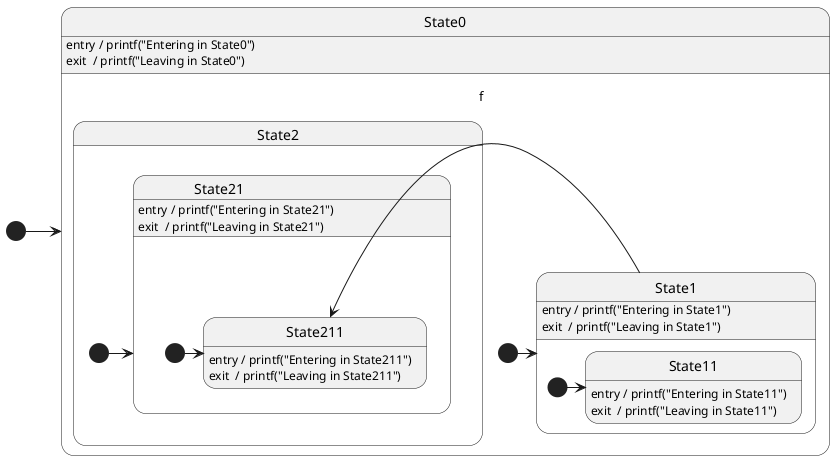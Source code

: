 @startuml

state State0 {
  state State1 {
    state State11 {
    }
    [*] -> State11
  }

  state State2 {
    state State21 {
      state State211 {
      }
      [*] -> State211
    }
    [*] -> State21
  }

  [*] -> State1
}

[*] -> State0
State1 -> State211 : f

State0   : entry / printf("Entering in State0")
State0   : exit  / printf("Leaving in State0")
State1   : entry / printf("Entering in State1")
State1   : exit  / printf("Leaving in State1")
State11  : entry / printf("Entering in State11")
State11  : exit  / printf("Leaving in State11")
State21  : entry / printf("Entering in State21")
State21  : exit  / printf("Leaving in State21")
State211 : entry / printf("Entering in State211")
State211 : exit  / printf("Leaving in State211")

@enduml
